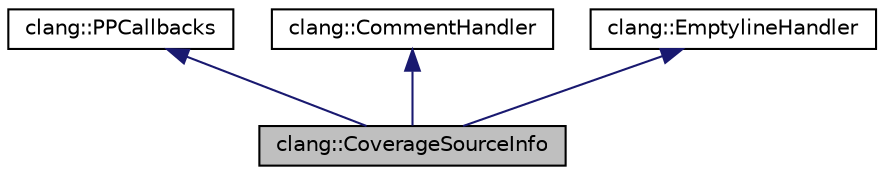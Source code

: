 digraph "clang::CoverageSourceInfo"
{
 // LATEX_PDF_SIZE
  bgcolor="transparent";
  edge [fontname="Helvetica",fontsize="10",labelfontname="Helvetica",labelfontsize="10"];
  node [fontname="Helvetica",fontsize="10",shape=record];
  Node1 [label="clang::CoverageSourceInfo",height=0.2,width=0.4,color="black", fillcolor="grey75", style="filled", fontcolor="black",tooltip="Stores additional source code information like skipped ranges which is required by the coverage mappi..."];
  Node2 -> Node1 [dir="back",color="midnightblue",fontsize="10",style="solid",fontname="Helvetica"];
  Node2 [label="clang::PPCallbacks",height=0.2,width=0.4,color="black",URL="$classclang_1_1PPCallbacks.html",tooltip="This interface provides a way to observe the actions of the preprocessor as it does its thing."];
  Node3 -> Node1 [dir="back",color="midnightblue",fontsize="10",style="solid",fontname="Helvetica"];
  Node3 [label="clang::CommentHandler",height=0.2,width=0.4,color="black",URL="$classclang_1_1CommentHandler.html",tooltip="Abstract base class that describes a handler that will receive source ranges for each of the comments..."];
  Node4 -> Node1 [dir="back",color="midnightblue",fontsize="10",style="solid",fontname="Helvetica"];
  Node4 [label="clang::EmptylineHandler",height=0.2,width=0.4,color="black",URL="$classclang_1_1EmptylineHandler.html",tooltip="Abstract base class that describes a handler that will receive source ranges for empty lines encounte..."];
}
